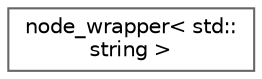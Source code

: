 digraph "Graphical Class Hierarchy"
{
 // LATEX_PDF_SIZE
  bgcolor="transparent";
  edge [fontname=Helvetica,fontsize=10,labelfontname=Helvetica,labelfontsize=10];
  node [fontname=Helvetica,fontsize=10,shape=box,height=0.2,width=0.4];
  rankdir="LR";
  Node0 [id="Node000000",label="node_wrapper\< std::\lstring \>",height=0.2,width=0.4,color="grey40", fillcolor="white", style="filled",URL="$structnode__wrapper_3_01std_1_1string_01_4.html",tooltip=" "];
}
